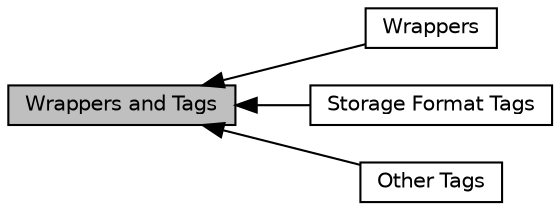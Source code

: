 digraph "Wrappers and Tags"
{
  edge [fontname="Helvetica",fontsize="10",labelfontname="Helvetica",labelfontsize="10"];
  node [fontname="Helvetica",fontsize="10",shape=box];
  rankdir=LR;
  Node1 [label="Wrappers and Tags",height=0.2,width=0.4,color="black", fillcolor="grey75", style="filled", fontcolor="black",tooltip=" "];
  Node4 [label="Wrappers",height=0.2,width=0.4,color="black", fillcolor="white", style="filled",URL="$group__wrappers.html",tooltip="Data structures used to wrap around data types."];
  Node3 [label="Storage Format Tags",height=0.2,width=0.4,color="black", fillcolor="white", style="filled",URL="$group__storage__format__tags.html",tooltip="Data structures used to tag data types."];
  Node2 [label="Other Tags",height=0.2,width=0.4,color="black", fillcolor="white", style="filled",URL="$group__other__tags.html",tooltip="Other data structures used to tag data types."];
  Node1->Node2 [shape=plaintext, dir="back", style="solid"];
  Node1->Node3 [shape=plaintext, dir="back", style="solid"];
  Node1->Node4 [shape=plaintext, dir="back", style="solid"];
}
